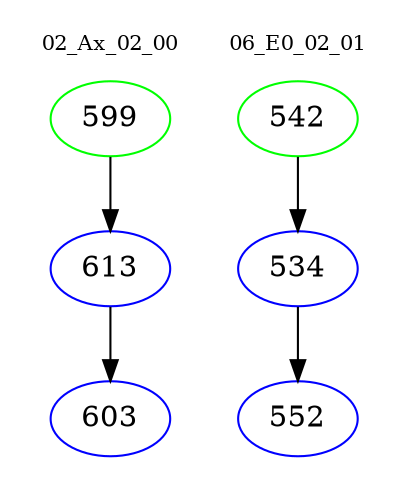 digraph{
subgraph cluster_0 {
color = white
label = "02_Ax_02_00";
fontsize=10;
T0_599 [label="599", color="green"]
T0_599 -> T0_613 [color="black"]
T0_613 [label="613", color="blue"]
T0_613 -> T0_603 [color="black"]
T0_603 [label="603", color="blue"]
}
subgraph cluster_1 {
color = white
label = "06_E0_02_01";
fontsize=10;
T1_542 [label="542", color="green"]
T1_542 -> T1_534 [color="black"]
T1_534 [label="534", color="blue"]
T1_534 -> T1_552 [color="black"]
T1_552 [label="552", color="blue"]
}
}
